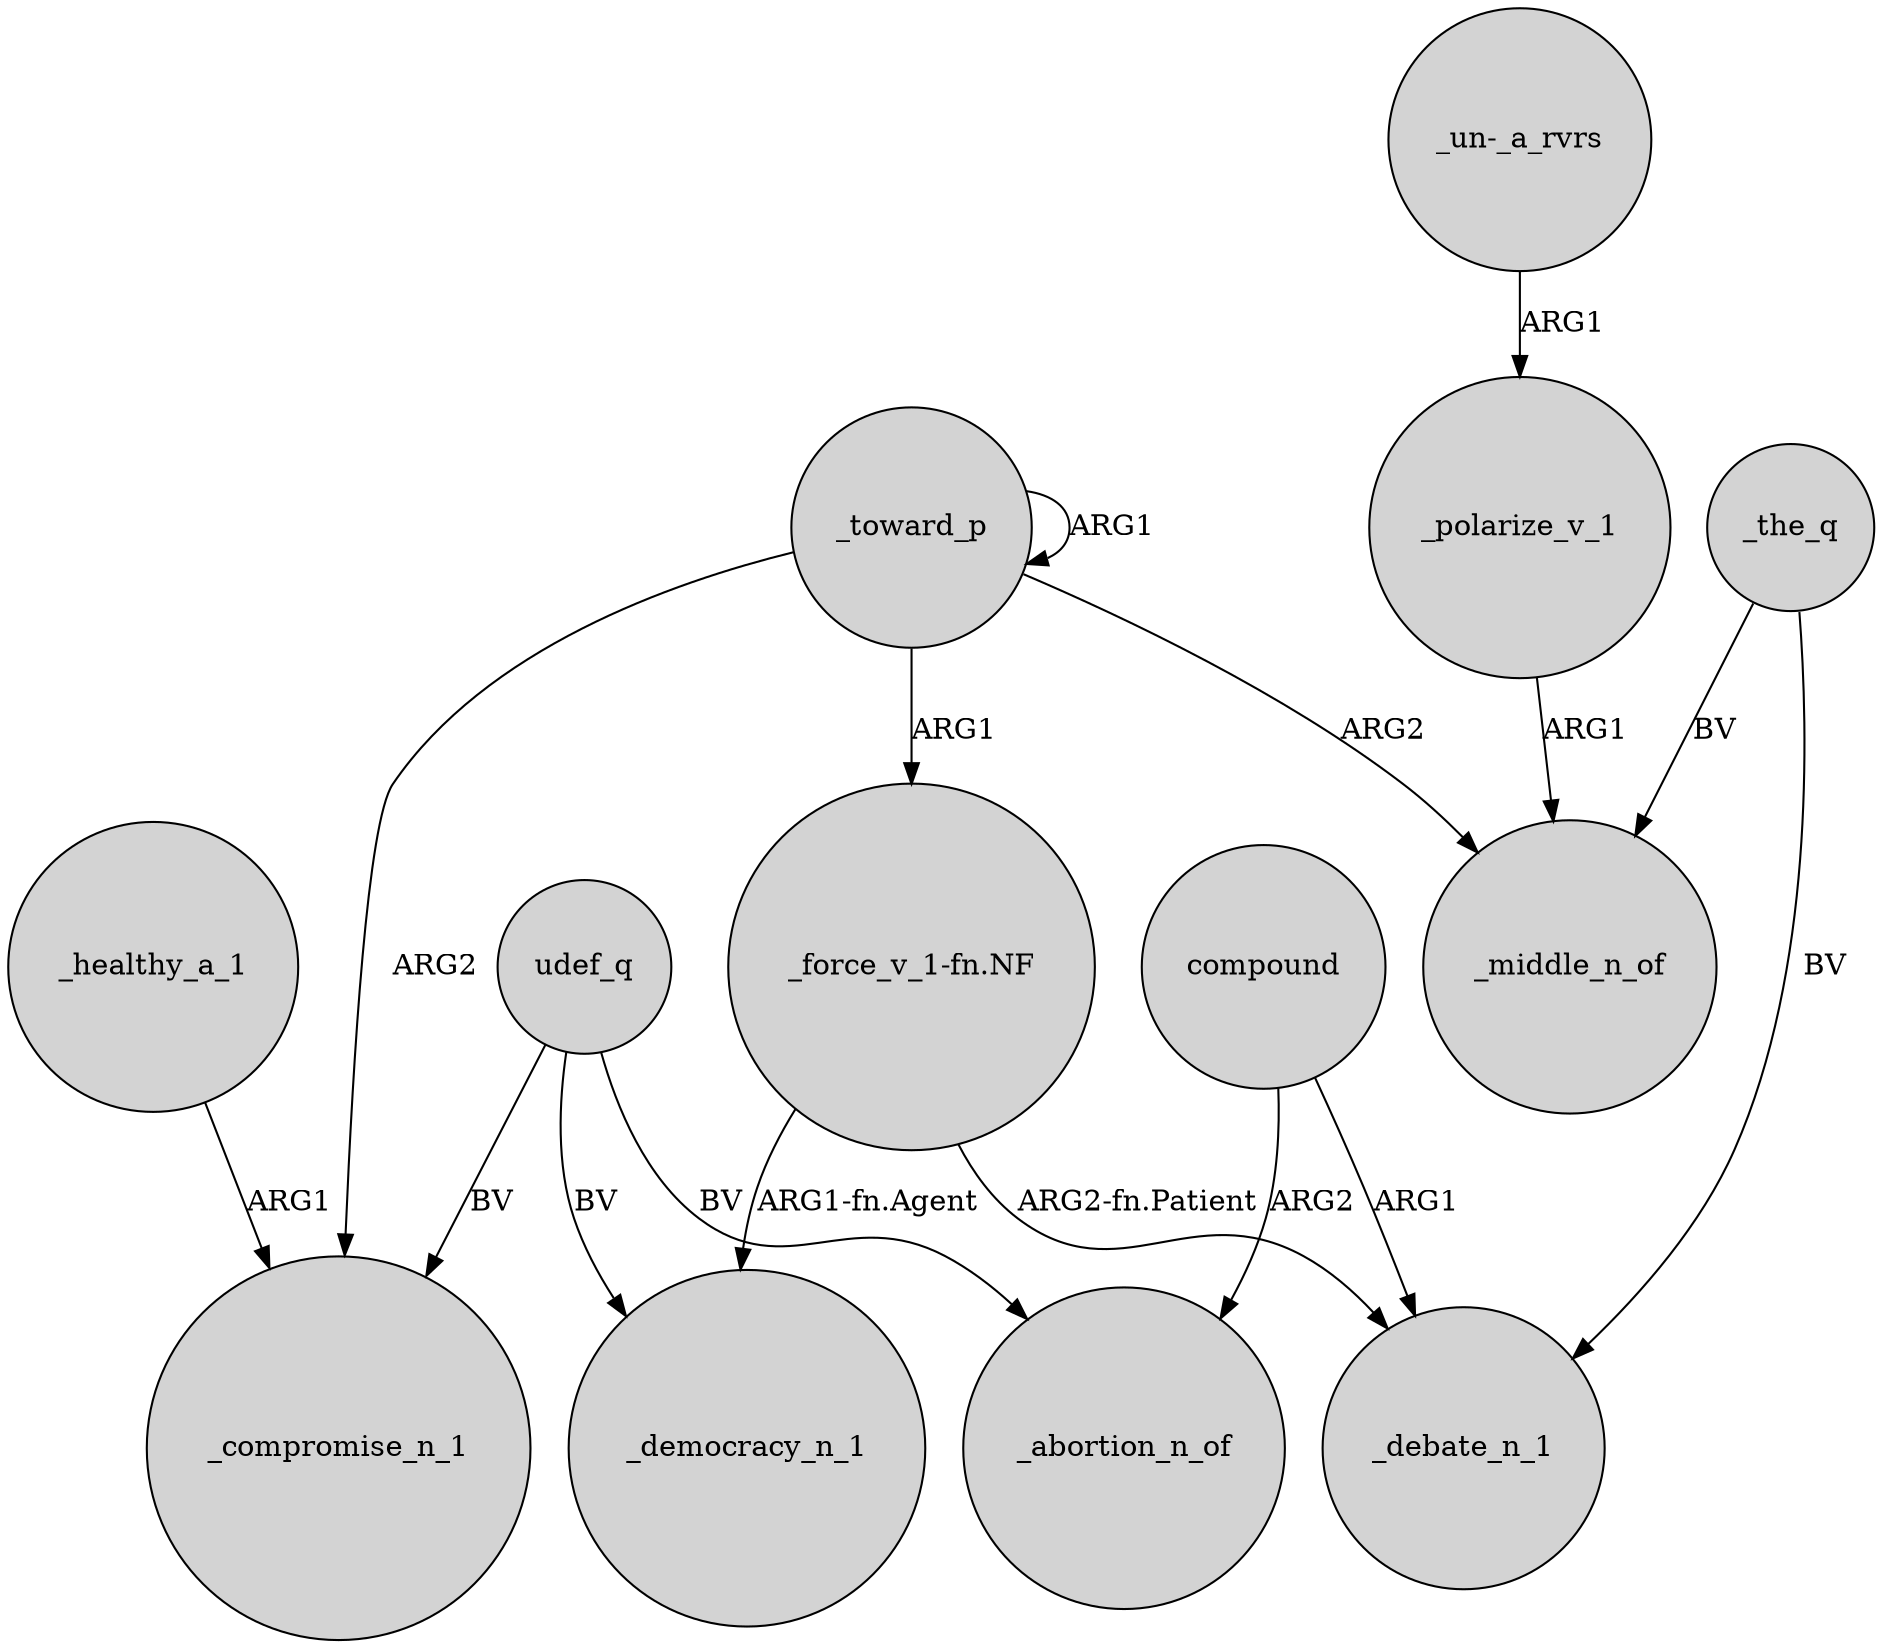 digraph {
	node [shape=circle style=filled]
	udef_q -> _democracy_n_1 [label=BV]
	udef_q -> _compromise_n_1 [label=BV]
	udef_q -> _abortion_n_of [label=BV]
	_toward_p -> _middle_n_of [label=ARG2]
	_toward_p -> _compromise_n_1 [label=ARG2]
	_polarize_v_1 -> _middle_n_of [label=ARG1]
	_the_q -> _middle_n_of [label=BV]
	_the_q -> _debate_n_1 [label=BV]
	_healthy_a_1 -> _compromise_n_1 [label=ARG1]
	compound -> _abortion_n_of [label=ARG2]
	"_force_v_1-fn.NF" -> _democracy_n_1 [label="ARG1-fn.Agent"]
	"_force_v_1-fn.NF" -> _debate_n_1 [label="ARG2-fn.Patient"]
	compound -> _debate_n_1 [label=ARG1]
	_toward_p -> _toward_p [label=ARG1]
	"_un-_a_rvrs" -> _polarize_v_1 [label=ARG1]
	_toward_p -> "_force_v_1-fn.NF" [label=ARG1]
}
